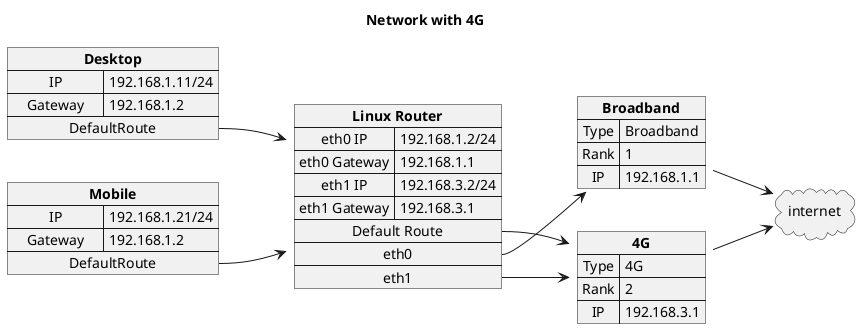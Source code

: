 @startuml
left to right direction
' Horizontal lines: -->, <--, <-->
' Vertical lines: ->, <-, <->
title Network with 4G

cloud internet 

map "**Broadband**" as modem1 {
  Type => Broadband
  Rank => 1
  IP => 192.168.1.1
}

map "**4G**" as modem2 {
  Type => 4G
  Rank => 2
  IP => 192.168.3.1
}

modem1 --> internet
modem2 --> internet

map "**Linux Router**" as router {
  eth0 IP => 192.168.1.2/24
  eth0 Gateway => 192.168.1.1
  eth1 IP => 192.168.3.2/24
  eth1 Gateway => 192.168.3.1
  Default Route *--> modem2
  eth0 *--> modem1
  eth1 *--> modem2
}

map "**Desktop**" as d {
  IP => 192.168.1.11/24
  Gateway => 192.168.1.2
  DefaultRoute *--> router
}

map "**Mobile**" as m {
  IP => 192.168.1.21/24
  Gateway => 192.168.1.2
  DefaultRoute *--> router
}

@enduml